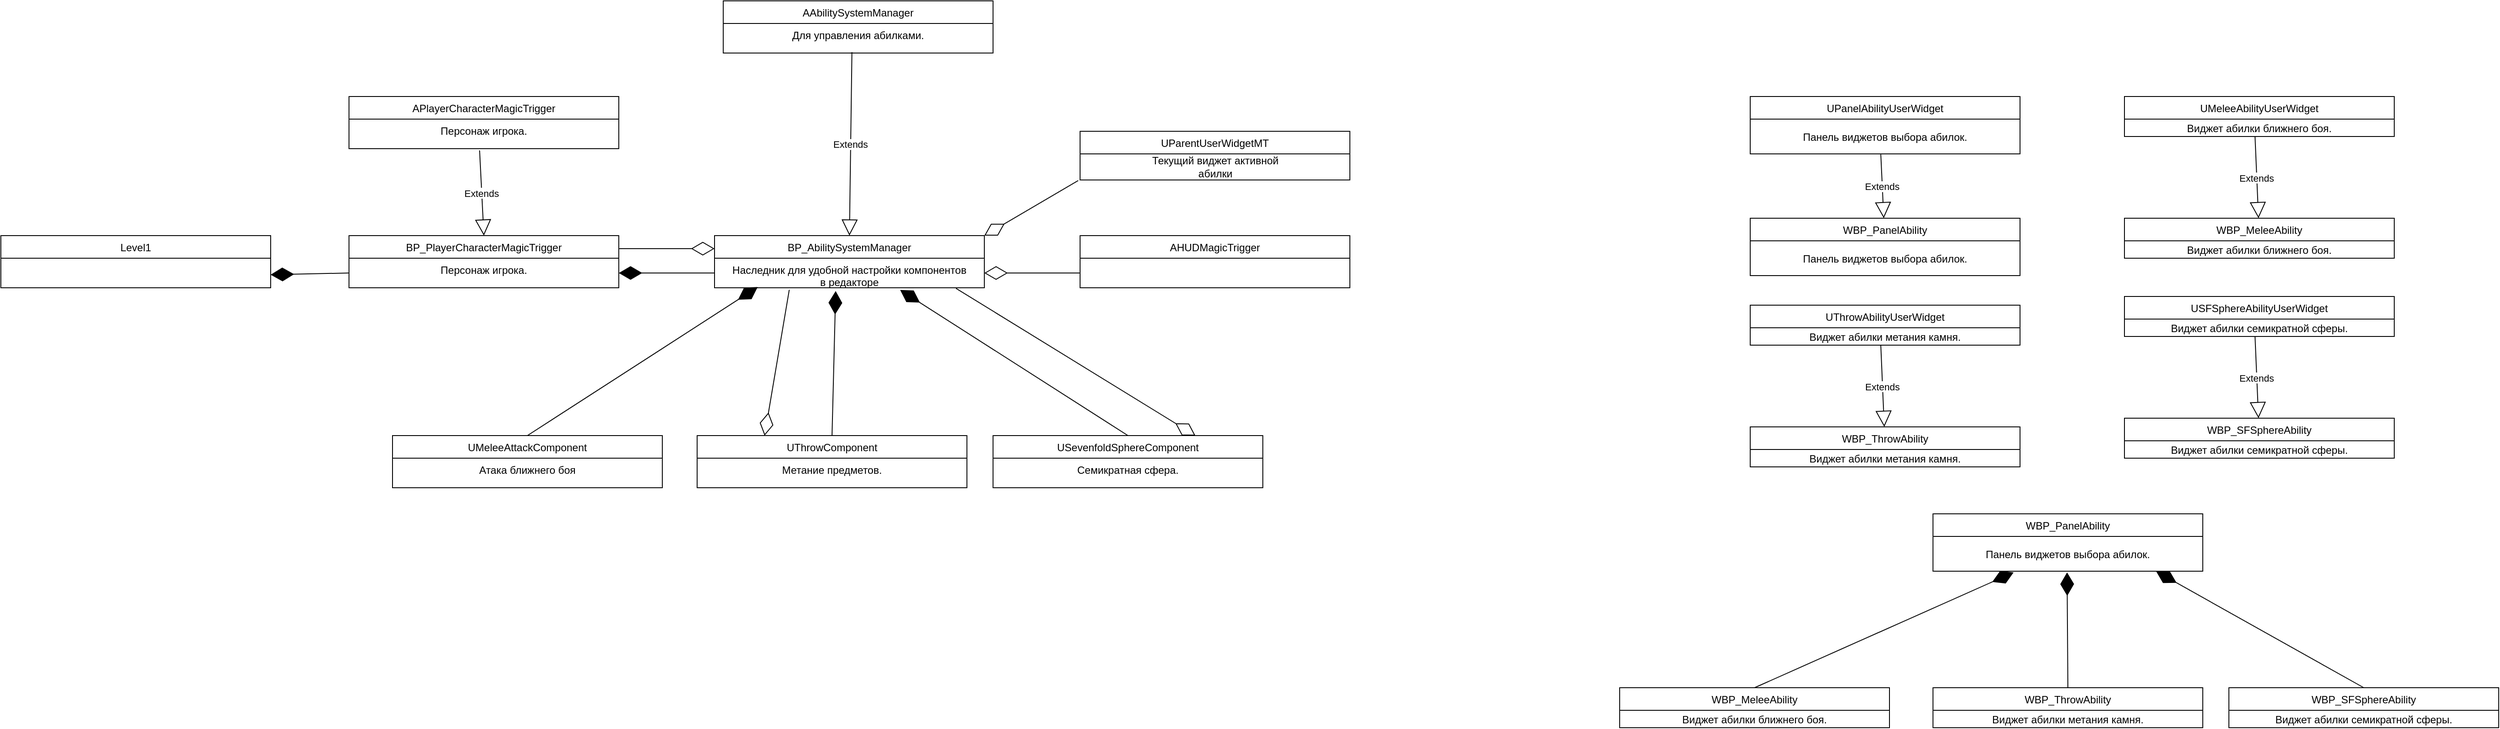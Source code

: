<mxfile version="14.9.6" type="device"><diagram id="C5RBs43oDa-KdzZeNtuy" name="Page-1"><mxGraphModel dx="1941" dy="1233" grid="1" gridSize="10" guides="1" tooltips="1" connect="1" arrows="1" fold="1" page="1" pageScale="1" pageWidth="3300" pageHeight="2339" math="0" shadow="0"><root><mxCell id="WIyWlLk6GJQsqaUBKTNV-0"/><mxCell id="WIyWlLk6GJQsqaUBKTNV-1" parent="WIyWlLk6GJQsqaUBKTNV-0"/><mxCell id="UR6c5UDp2w_daaQFRH1F-0" value="AAbilitySystemManager" style="swimlane;fontStyle=0;childLayout=stackLayout;horizontal=1;startSize=26;fillColor=none;horizontalStack=0;resizeParent=1;resizeParentMax=0;resizeLast=0;collapsible=0;marginBottom=0;html=0;autosize=0;" parent="WIyWlLk6GJQsqaUBKTNV-1" vertex="1"><mxGeometry x="870" y="30" width="310" height="60" as="geometry"><mxRectangle x="90" y="150" width="420" height="26" as="alternateBounds"/></mxGeometry></mxCell><mxCell id="UR6c5UDp2w_daaQFRH1F-1" value="Для управления абилками." style="text;strokeColor=none;fillColor=none;align=center;verticalAlign=top;spacingLeft=4;spacingRight=4;overflow=hidden;rotatable=0;points=[[0,0.5],[1,0.5]];portConstraint=eastwest;collapsible=0;" parent="UR6c5UDp2w_daaQFRH1F-0" vertex="1"><mxGeometry y="26" width="310" height="34" as="geometry"/></mxCell><mxCell id="UR6c5UDp2w_daaQFRH1F-2" value="Extends" style="endArrow=block;endSize=16;endFill=0;startFill=1;anchorPointDirection=1;fixDash=0;metaEdit=0;entryX=0.5;entryY=0;entryDx=0;entryDy=0;fontStyle=0;exitX=0.477;exitY=0.971;exitDx=0;exitDy=0;exitPerimeter=0;" parent="WIyWlLk6GJQsqaUBKTNV-1" source="UR6c5UDp2w_daaQFRH1F-1" target="9wAqRy2PyRdFLSqHidpc-0" edge="1"><mxGeometry width="160" relative="1" as="geometry"><mxPoint x="1310" y="180" as="sourcePoint"/><mxPoint x="1210" y="274" as="targetPoint"/></mxGeometry></mxCell><mxCell id="UR6c5UDp2w_daaQFRH1F-3" value="" style="endArrow=diamondThin;endFill=0;endSize=24;html=1;exitX=0.277;exitY=1.069;exitDx=0;exitDy=0;exitPerimeter=0;entryX=0.25;entryY=0;entryDx=0;entryDy=0;" parent="WIyWlLk6GJQsqaUBKTNV-1" source="9wAqRy2PyRdFLSqHidpc-1" target="9wAqRy2PyRdFLSqHidpc-16" edge="1"><mxGeometry width="160" relative="1" as="geometry"><mxPoint x="940.0" y="390" as="sourcePoint"/><mxPoint x="940" y="510" as="targetPoint"/></mxGeometry></mxCell><mxCell id="9wAqRy2PyRdFLSqHidpc-0" value="BP_AbilitySystemManager" style="swimlane;fontStyle=0;childLayout=stackLayout;horizontal=1;startSize=26;fillColor=none;horizontalStack=0;resizeParent=1;resizeParentMax=0;resizeLast=0;collapsible=0;marginBottom=0;html=0;autosize=0;" parent="WIyWlLk6GJQsqaUBKTNV-1" vertex="1"><mxGeometry x="860" y="300" width="310" height="60" as="geometry"><mxRectangle x="90" y="150" width="420" height="26" as="alternateBounds"/></mxGeometry></mxCell><mxCell id="9wAqRy2PyRdFLSqHidpc-1" value="Наследник для удобной настройки компонентов &#10;в редакторе" style="text;strokeColor=none;fillColor=none;align=center;verticalAlign=top;spacingLeft=4;spacingRight=4;overflow=hidden;rotatable=0;points=[[0,0.5],[1,0.5]];portConstraint=eastwest;collapsible=0;" parent="9wAqRy2PyRdFLSqHidpc-0" vertex="1"><mxGeometry y="26" width="310" height="34" as="geometry"/></mxCell><mxCell id="9wAqRy2PyRdFLSqHidpc-2" value="APlayerCharacterMagicTrigger" style="swimlane;fontStyle=0;childLayout=stackLayout;horizontal=1;startSize=26;fillColor=none;horizontalStack=0;resizeParent=1;resizeParentMax=0;resizeLast=0;collapsible=0;marginBottom=0;html=0;autosize=0;" parent="WIyWlLk6GJQsqaUBKTNV-1" vertex="1"><mxGeometry x="440" y="140" width="310" height="60" as="geometry"><mxRectangle x="90" y="150" width="420" height="26" as="alternateBounds"/></mxGeometry></mxCell><mxCell id="9wAqRy2PyRdFLSqHidpc-3" value="Персонаж игрока." style="text;strokeColor=none;fillColor=none;align=center;verticalAlign=top;spacingLeft=4;spacingRight=4;overflow=hidden;rotatable=0;points=[[0,0.5],[1,0.5]];portConstraint=eastwest;collapsible=0;" parent="9wAqRy2PyRdFLSqHidpc-2" vertex="1"><mxGeometry y="26" width="310" height="34" as="geometry"/></mxCell><mxCell id="9wAqRy2PyRdFLSqHidpc-4" value="" style="endArrow=diamondThin;endFill=1;endSize=24;html=1;exitX=0;exitY=0.5;exitDx=0;exitDy=0;entryX=1;entryY=0.5;entryDx=0;entryDy=0;" parent="WIyWlLk6GJQsqaUBKTNV-1" source="9wAqRy2PyRdFLSqHidpc-1" target="9wAqRy2PyRdFLSqHidpc-6" edge="1"><mxGeometry width="160" relative="1" as="geometry"><mxPoint x="860" y="540" as="sourcePoint"/><mxPoint x="780" y="410" as="targetPoint"/><Array as="points"><mxPoint x="790" y="343"/></Array></mxGeometry></mxCell><mxCell id="9wAqRy2PyRdFLSqHidpc-5" value="BP_PlayerCharacterMagicTrigger" style="swimlane;fontStyle=0;childLayout=stackLayout;horizontal=1;startSize=26;fillColor=none;horizontalStack=0;resizeParent=1;resizeParentMax=0;resizeLast=0;collapsible=0;marginBottom=0;html=0;autosize=0;" parent="WIyWlLk6GJQsqaUBKTNV-1" vertex="1"><mxGeometry x="440" y="300" width="310" height="60" as="geometry"><mxRectangle x="90" y="150" width="420" height="26" as="alternateBounds"/></mxGeometry></mxCell><mxCell id="9wAqRy2PyRdFLSqHidpc-6" value="Персонаж игрока." style="text;strokeColor=none;fillColor=none;align=center;verticalAlign=top;spacingLeft=4;spacingRight=4;overflow=hidden;rotatable=0;points=[[0,0.5],[1,0.5]];portConstraint=eastwest;collapsible=0;" parent="9wAqRy2PyRdFLSqHidpc-5" vertex="1"><mxGeometry y="26" width="310" height="34" as="geometry"/></mxCell><mxCell id="9wAqRy2PyRdFLSqHidpc-7" value="Extends" style="endArrow=block;endSize=16;endFill=0;startFill=1;anchorPointDirection=1;fixDash=0;metaEdit=0;entryX=0.5;entryY=0;entryDx=0;entryDy=0;fontStyle=0;exitX=0.484;exitY=1.059;exitDx=0;exitDy=0;exitPerimeter=0;" parent="WIyWlLk6GJQsqaUBKTNV-1" source="9wAqRy2PyRdFLSqHidpc-3" target="9wAqRy2PyRdFLSqHidpc-5" edge="1"><mxGeometry width="160" relative="1" as="geometry"><mxPoint x="600.0" y="240.004" as="sourcePoint"/><mxPoint x="607.13" y="340.99" as="targetPoint"/></mxGeometry></mxCell><mxCell id="9wAqRy2PyRdFLSqHidpc-9" value="Level1" style="swimlane;fontStyle=0;childLayout=stackLayout;horizontal=1;startSize=26;fillColor=none;horizontalStack=0;resizeParent=1;resizeParentMax=0;resizeLast=0;collapsible=0;marginBottom=0;html=0;autosize=0;" parent="WIyWlLk6GJQsqaUBKTNV-1" vertex="1"><mxGeometry x="40" y="300" width="310" height="60" as="geometry"><mxRectangle x="90" y="150" width="420" height="26" as="alternateBounds"/></mxGeometry></mxCell><mxCell id="9wAqRy2PyRdFLSqHidpc-11" value="" style="endArrow=diamondThin;endFill=1;endSize=24;html=1;entryX=1;entryY=0.75;entryDx=0;entryDy=0;exitX=0;exitY=0.5;exitDx=0;exitDy=0;" parent="WIyWlLk6GJQsqaUBKTNV-1" source="9wAqRy2PyRdFLSqHidpc-6" target="9wAqRy2PyRdFLSqHidpc-9" edge="1"><mxGeometry width="160" relative="1" as="geometry"><mxPoint x="690" y="400" as="sourcePoint"/><mxPoint x="570" y="400" as="targetPoint"/></mxGeometry></mxCell><mxCell id="9wAqRy2PyRdFLSqHidpc-12" value="UMeleeAttackComponent" style="swimlane;fontStyle=0;childLayout=stackLayout;horizontal=1;startSize=26;fillColor=none;horizontalStack=0;resizeParent=1;resizeParentMax=0;resizeLast=0;collapsible=0;marginBottom=0;html=0;autosize=0;" parent="WIyWlLk6GJQsqaUBKTNV-1" vertex="1"><mxGeometry x="490" y="530" width="310" height="60" as="geometry"><mxRectangle x="90" y="150" width="420" height="26" as="alternateBounds"/></mxGeometry></mxCell><mxCell id="9wAqRy2PyRdFLSqHidpc-13" value="Атака ближнего боя" style="text;strokeColor=none;fillColor=none;align=center;verticalAlign=top;spacingLeft=4;spacingRight=4;overflow=hidden;rotatable=0;points=[[0,0.5],[1,0.5]];portConstraint=eastwest;collapsible=0;" parent="9wAqRy2PyRdFLSqHidpc-12" vertex="1"><mxGeometry y="26" width="310" height="34" as="geometry"/></mxCell><mxCell id="9wAqRy2PyRdFLSqHidpc-15" value="" style="endArrow=diamondThin;endFill=1;endSize=24;html=1;entryX=0.16;entryY=0.974;entryDx=0;entryDy=0;entryPerimeter=0;exitX=0.5;exitY=0;exitDx=0;exitDy=0;" parent="WIyWlLk6GJQsqaUBKTNV-1" source="9wAqRy2PyRdFLSqHidpc-12" target="9wAqRy2PyRdFLSqHidpc-1" edge="1"><mxGeometry width="160" relative="1" as="geometry"><mxPoint x="710" y="430" as="sourcePoint"/><mxPoint x="680" y="470" as="targetPoint"/></mxGeometry></mxCell><mxCell id="9wAqRy2PyRdFLSqHidpc-16" value="UThrowComponent" style="swimlane;fontStyle=0;childLayout=stackLayout;horizontal=1;startSize=26;fillColor=none;horizontalStack=0;resizeParent=1;resizeParentMax=0;resizeLast=0;collapsible=0;marginBottom=0;html=0;autosize=0;" parent="WIyWlLk6GJQsqaUBKTNV-1" vertex="1"><mxGeometry x="840" y="530" width="310" height="60" as="geometry"><mxRectangle x="90" y="150" width="420" height="26" as="alternateBounds"/></mxGeometry></mxCell><mxCell id="9wAqRy2PyRdFLSqHidpc-17" value="Метание предметов." style="text;strokeColor=none;fillColor=none;align=center;verticalAlign=top;spacingLeft=4;spacingRight=4;overflow=hidden;rotatable=0;points=[[0,0.5],[1,0.5]];portConstraint=eastwest;collapsible=0;" parent="9wAqRy2PyRdFLSqHidpc-16" vertex="1"><mxGeometry y="26" width="310" height="34" as="geometry"/></mxCell><mxCell id="9wAqRy2PyRdFLSqHidpc-18" value="" style="endArrow=diamondThin;endFill=1;endSize=24;html=1;entryX=0.449;entryY=1.112;entryDx=0;entryDy=0;entryPerimeter=0;exitX=0.5;exitY=0;exitDx=0;exitDy=0;" parent="WIyWlLk6GJQsqaUBKTNV-1" source="9wAqRy2PyRdFLSqHidpc-16" target="9wAqRy2PyRdFLSqHidpc-1" edge="1"><mxGeometry width="160" relative="1" as="geometry"><mxPoint x="810" y="540" as="sourcePoint"/><mxPoint x="1084.6" y="369.116" as="targetPoint"/></mxGeometry></mxCell><mxCell id="9wAqRy2PyRdFLSqHidpc-19" value="USevenfoldSphereComponent" style="swimlane;fontStyle=0;childLayout=stackLayout;horizontal=1;startSize=26;fillColor=none;horizontalStack=0;resizeParent=1;resizeParentMax=0;resizeLast=0;collapsible=0;marginBottom=0;html=0;autosize=0;" parent="WIyWlLk6GJQsqaUBKTNV-1" vertex="1"><mxGeometry x="1180" y="530" width="310" height="60" as="geometry"><mxRectangle x="90" y="150" width="420" height="26" as="alternateBounds"/></mxGeometry></mxCell><mxCell id="9wAqRy2PyRdFLSqHidpc-20" value="Семикратная сфера." style="text;strokeColor=none;fillColor=none;align=center;verticalAlign=top;spacingLeft=4;spacingRight=4;overflow=hidden;rotatable=0;points=[[0,0.5],[1,0.5]];portConstraint=eastwest;collapsible=0;" parent="9wAqRy2PyRdFLSqHidpc-19" vertex="1"><mxGeometry y="26" width="310" height="34" as="geometry"/></mxCell><mxCell id="9wAqRy2PyRdFLSqHidpc-21" value="" style="endArrow=diamondThin;endFill=1;endSize=24;html=1;entryX=0.688;entryY=1.074;entryDx=0;entryDy=0;entryPerimeter=0;exitX=0.5;exitY=0;exitDx=0;exitDy=0;" parent="WIyWlLk6GJQsqaUBKTNV-1" source="9wAqRy2PyRdFLSqHidpc-19" target="9wAqRy2PyRdFLSqHidpc-1" edge="1"><mxGeometry width="160" relative="1" as="geometry"><mxPoint x="1250" y="516.19" as="sourcePoint"/><mxPoint x="1254.19" y="349.998" as="targetPoint"/></mxGeometry></mxCell><mxCell id="9wAqRy2PyRdFLSqHidpc-23" value="" style="endArrow=diamondThin;endFill=0;endSize=24;html=1;exitX=0.895;exitY=1.02;exitDx=0;exitDy=0;exitPerimeter=0;entryX=0.75;entryY=0;entryDx=0;entryDy=0;" parent="WIyWlLk6GJQsqaUBKTNV-1" source="9wAqRy2PyRdFLSqHidpc-1" target="9wAqRy2PyRdFLSqHidpc-19" edge="1"><mxGeometry width="160" relative="1" as="geometry"><mxPoint x="1388.37" y="329.996" as="sourcePoint"/><mxPoint x="1360" y="497.65" as="targetPoint"/></mxGeometry></mxCell><mxCell id="9wAqRy2PyRdFLSqHidpc-24" value="" style="endArrow=diamondThin;endFill=0;endSize=24;html=1;exitX=1;exitY=0.25;exitDx=0;exitDy=0;entryX=0;entryY=0.25;entryDx=0;entryDy=0;" parent="WIyWlLk6GJQsqaUBKTNV-1" source="9wAqRy2PyRdFLSqHidpc-5" target="9wAqRy2PyRdFLSqHidpc-0" edge="1"><mxGeometry width="160" relative="1" as="geometry"><mxPoint x="828.37" y="89.996" as="sourcePoint"/><mxPoint x="800" y="257.65" as="targetPoint"/></mxGeometry></mxCell><mxCell id="9wAqRy2PyRdFLSqHidpc-25" value="AHUDMagicTrigger" style="swimlane;fontStyle=0;childLayout=stackLayout;horizontal=1;startSize=26;fillColor=none;horizontalStack=0;resizeParent=1;resizeParentMax=0;resizeLast=0;collapsible=0;marginBottom=0;html=0;autosize=0;" parent="WIyWlLk6GJQsqaUBKTNV-1" vertex="1"><mxGeometry x="1280" y="300" width="310" height="60" as="geometry"><mxRectangle x="90" y="150" width="420" height="26" as="alternateBounds"/></mxGeometry></mxCell><mxCell id="9wAqRy2PyRdFLSqHidpc-27" value="" style="endArrow=diamondThin;endFill=0;endSize=24;html=1;exitX=0;exitY=0.5;exitDx=0;exitDy=0;entryX=1;entryY=0.5;entryDx=0;entryDy=0;" parent="WIyWlLk6GJQsqaUBKTNV-1" target="9wAqRy2PyRdFLSqHidpc-1" edge="1"><mxGeometry width="160" relative="1" as="geometry"><mxPoint x="1280" y="343" as="sourcePoint"/><mxPoint x="1410" y="242" as="targetPoint"/></mxGeometry></mxCell><mxCell id="Qj4kXKgjnRuV2naX1ub--0" value="UPanelAbilityUserWidget" style="swimlane;fontStyle=0;childLayout=stackLayout;horizontal=1;startSize=26;fillColor=none;horizontalStack=0;resizeParent=1;resizeParentMax=0;resizeLast=0;collapsible=0;marginBottom=0;html=0;autosize=0;" vertex="1" parent="WIyWlLk6GJQsqaUBKTNV-1"><mxGeometry x="2050" y="140" width="310" height="66" as="geometry"><mxRectangle x="90" y="150" width="420" height="26" as="alternateBounds"/></mxGeometry></mxCell><mxCell id="Qj4kXKgjnRuV2naX1ub--1" value="Панель виджетов выбора абилок." style="text;align=center;verticalAlign=middle;resizable=0;points=[];autosize=1;strokeColor=none;" vertex="1" parent="Qj4kXKgjnRuV2naX1ub--0"><mxGeometry y="26" width="310" height="40" as="geometry"/></mxCell><mxCell id="Qj4kXKgjnRuV2naX1ub--4" value="WBP_PanelAbility" style="swimlane;fontStyle=0;childLayout=stackLayout;horizontal=1;startSize=26;fillColor=none;horizontalStack=0;resizeParent=1;resizeParentMax=0;resizeLast=0;collapsible=0;marginBottom=0;html=0;autosize=0;" vertex="1" parent="WIyWlLk6GJQsqaUBKTNV-1"><mxGeometry x="2050" y="280" width="310" height="66" as="geometry"><mxRectangle x="90" y="150" width="420" height="26" as="alternateBounds"/></mxGeometry></mxCell><mxCell id="Qj4kXKgjnRuV2naX1ub--5" value="Панель виджетов выбора абилок." style="text;align=center;verticalAlign=middle;resizable=0;points=[];autosize=1;strokeColor=none;" vertex="1" parent="Qj4kXKgjnRuV2naX1ub--4"><mxGeometry y="26" width="310" height="40" as="geometry"/></mxCell><mxCell id="Qj4kXKgjnRuV2naX1ub--6" value="Extends" style="endArrow=block;endSize=16;endFill=0;startFill=1;anchorPointDirection=1;fixDash=0;metaEdit=0;fontStyle=0;exitX=0.484;exitY=1.015;exitDx=0;exitDy=0;exitPerimeter=0;" edge="1" parent="WIyWlLk6GJQsqaUBKTNV-1" source="Qj4kXKgjnRuV2naX1ub--1" target="Qj4kXKgjnRuV2naX1ub--4"><mxGeometry width="160" relative="1" as="geometry"><mxPoint x="2182.87" y="220" as="sourcePoint"/><mxPoint x="2180" y="320.986" as="targetPoint"/></mxGeometry></mxCell><mxCell id="Qj4kXKgjnRuV2naX1ub--7" value="UMeleeAbilityUserWidget" style="swimlane;fontStyle=0;childLayout=stackLayout;horizontal=1;startSize=26;fillColor=none;horizontalStack=0;resizeParent=1;resizeParentMax=0;resizeLast=0;collapsible=0;marginBottom=0;html=0;autosize=0;" vertex="1" parent="WIyWlLk6GJQsqaUBKTNV-1"><mxGeometry x="2480" y="140" width="310" height="46" as="geometry"><mxRectangle x="90" y="150" width="420" height="26" as="alternateBounds"/></mxGeometry></mxCell><mxCell id="Qj4kXKgjnRuV2naX1ub--8" value="Виджет абилки ближнего боя." style="text;align=center;verticalAlign=middle;resizable=0;points=[];autosize=1;strokeColor=none;" vertex="1" parent="Qj4kXKgjnRuV2naX1ub--7"><mxGeometry y="26" width="310" height="20" as="geometry"/></mxCell><mxCell id="Qj4kXKgjnRuV2naX1ub--9" value="WBP_MeleeAbility" style="swimlane;fontStyle=0;childLayout=stackLayout;horizontal=1;startSize=26;fillColor=none;horizontalStack=0;resizeParent=1;resizeParentMax=0;resizeLast=0;collapsible=0;marginBottom=0;html=0;autosize=0;" vertex="1" parent="WIyWlLk6GJQsqaUBKTNV-1"><mxGeometry x="2480" y="280" width="310" height="46" as="geometry"><mxRectangle x="90" y="150" width="420" height="26" as="alternateBounds"/></mxGeometry></mxCell><mxCell id="Qj4kXKgjnRuV2naX1ub--10" value="Виджет абилки ближнего боя." style="text;align=center;verticalAlign=middle;resizable=0;points=[];autosize=1;strokeColor=none;" vertex="1" parent="Qj4kXKgjnRuV2naX1ub--9"><mxGeometry y="26" width="310" height="20" as="geometry"/></mxCell><mxCell id="Qj4kXKgjnRuV2naX1ub--11" value="Extends" style="endArrow=block;endSize=16;endFill=0;startFill=1;anchorPointDirection=1;fixDash=0;metaEdit=0;fontStyle=0;exitX=0.484;exitY=1.015;exitDx=0;exitDy=0;exitPerimeter=0;" edge="1" parent="WIyWlLk6GJQsqaUBKTNV-1" source="Qj4kXKgjnRuV2naX1ub--8" target="Qj4kXKgjnRuV2naX1ub--9"><mxGeometry width="160" relative="1" as="geometry"><mxPoint x="2612.87" y="220" as="sourcePoint"/><mxPoint x="2610" y="320.986" as="targetPoint"/></mxGeometry></mxCell><mxCell id="Qj4kXKgjnRuV2naX1ub--12" value="USFSphereAbilityUserWidget" style="swimlane;fontStyle=0;childLayout=stackLayout;horizontal=1;startSize=26;fillColor=none;horizontalStack=0;resizeParent=1;resizeParentMax=0;resizeLast=0;collapsible=0;marginBottom=0;html=0;autosize=0;" vertex="1" parent="WIyWlLk6GJQsqaUBKTNV-1"><mxGeometry x="2480" y="370" width="310" height="46" as="geometry"><mxRectangle x="90" y="150" width="420" height="26" as="alternateBounds"/></mxGeometry></mxCell><mxCell id="Qj4kXKgjnRuV2naX1ub--13" value="Виджет абилки семикратной сферы." style="text;align=center;verticalAlign=middle;resizable=0;points=[];autosize=1;strokeColor=none;" vertex="1" parent="Qj4kXKgjnRuV2naX1ub--12"><mxGeometry y="26" width="310" height="20" as="geometry"/></mxCell><mxCell id="Qj4kXKgjnRuV2naX1ub--14" value="WBP_SFSphereAbility" style="swimlane;fontStyle=0;childLayout=stackLayout;horizontal=1;startSize=26;fillColor=none;horizontalStack=0;resizeParent=1;resizeParentMax=0;resizeLast=0;collapsible=0;marginBottom=0;html=0;autosize=0;" vertex="1" parent="WIyWlLk6GJQsqaUBKTNV-1"><mxGeometry x="2480" y="510" width="310" height="46" as="geometry"><mxRectangle x="90" y="150" width="420" height="26" as="alternateBounds"/></mxGeometry></mxCell><mxCell id="Qj4kXKgjnRuV2naX1ub--15" value="Виджет абилки семикратной сферы." style="text;align=center;verticalAlign=middle;resizable=0;points=[];autosize=1;strokeColor=none;" vertex="1" parent="Qj4kXKgjnRuV2naX1ub--14"><mxGeometry y="26" width="310" height="20" as="geometry"/></mxCell><mxCell id="Qj4kXKgjnRuV2naX1ub--16" value="Extends" style="endArrow=block;endSize=16;endFill=0;startFill=1;anchorPointDirection=1;fixDash=0;metaEdit=0;fontStyle=0;exitX=0.484;exitY=1.015;exitDx=0;exitDy=0;exitPerimeter=0;" edge="1" parent="WIyWlLk6GJQsqaUBKTNV-1" source="Qj4kXKgjnRuV2naX1ub--13" target="Qj4kXKgjnRuV2naX1ub--14"><mxGeometry width="160" relative="1" as="geometry"><mxPoint x="2612.87" y="450" as="sourcePoint"/><mxPoint x="2610" y="550.986" as="targetPoint"/></mxGeometry></mxCell><mxCell id="Qj4kXKgjnRuV2naX1ub--17" value="UThrowAbilityUserWidget" style="swimlane;fontStyle=0;childLayout=stackLayout;horizontal=1;startSize=26;fillColor=none;horizontalStack=0;resizeParent=1;resizeParentMax=0;resizeLast=0;collapsible=0;marginBottom=0;html=0;autosize=0;" vertex="1" parent="WIyWlLk6GJQsqaUBKTNV-1"><mxGeometry x="2050" y="380" width="310" height="46" as="geometry"><mxRectangle x="90" y="150" width="420" height="26" as="alternateBounds"/></mxGeometry></mxCell><mxCell id="Qj4kXKgjnRuV2naX1ub--18" value="Виджет абилки метания камня." style="text;align=center;verticalAlign=middle;resizable=0;points=[];autosize=1;strokeColor=none;" vertex="1" parent="Qj4kXKgjnRuV2naX1ub--17"><mxGeometry y="26" width="310" height="20" as="geometry"/></mxCell><mxCell id="Qj4kXKgjnRuV2naX1ub--19" value="WBP_ThrowAbility" style="swimlane;fontStyle=0;childLayout=stackLayout;horizontal=1;startSize=26;fillColor=none;horizontalStack=0;resizeParent=1;resizeParentMax=0;resizeLast=0;collapsible=0;marginBottom=0;html=0;autosize=0;" vertex="1" parent="WIyWlLk6GJQsqaUBKTNV-1"><mxGeometry x="2050" y="520" width="310" height="46" as="geometry"><mxRectangle x="90" y="150" width="420" height="26" as="alternateBounds"/></mxGeometry></mxCell><mxCell id="Qj4kXKgjnRuV2naX1ub--20" value="Виджет абилки метания камня." style="text;align=center;verticalAlign=middle;resizable=0;points=[];autosize=1;strokeColor=none;" vertex="1" parent="Qj4kXKgjnRuV2naX1ub--19"><mxGeometry y="26" width="310" height="20" as="geometry"/></mxCell><mxCell id="Qj4kXKgjnRuV2naX1ub--21" value="Extends" style="endArrow=block;endSize=16;endFill=0;startFill=1;anchorPointDirection=1;fixDash=0;metaEdit=0;fontStyle=0;exitX=0.484;exitY=1.015;exitDx=0;exitDy=0;exitPerimeter=0;" edge="1" parent="WIyWlLk6GJQsqaUBKTNV-1" source="Qj4kXKgjnRuV2naX1ub--18" target="Qj4kXKgjnRuV2naX1ub--19"><mxGeometry width="160" relative="1" as="geometry"><mxPoint x="2182.87" y="460" as="sourcePoint"/><mxPoint x="2180" y="560.986" as="targetPoint"/></mxGeometry></mxCell><mxCell id="Qj4kXKgjnRuV2naX1ub--22" value="WBP_PanelAbility" style="swimlane;fontStyle=0;childLayout=stackLayout;horizontal=1;startSize=26;fillColor=none;horizontalStack=0;resizeParent=1;resizeParentMax=0;resizeLast=0;collapsible=0;marginBottom=0;html=0;autosize=0;" vertex="1" parent="WIyWlLk6GJQsqaUBKTNV-1"><mxGeometry x="2260" y="620" width="310" height="66" as="geometry"><mxRectangle x="90" y="150" width="420" height="26" as="alternateBounds"/></mxGeometry></mxCell><mxCell id="Qj4kXKgjnRuV2naX1ub--23" value="Панель виджетов выбора абилок." style="text;align=center;verticalAlign=middle;resizable=0;points=[];autosize=1;strokeColor=none;" vertex="1" parent="Qj4kXKgjnRuV2naX1ub--22"><mxGeometry y="26" width="310" height="40" as="geometry"/></mxCell><mxCell id="Qj4kXKgjnRuV2naX1ub--24" value="WBP_MeleeAbility" style="swimlane;fontStyle=0;childLayout=stackLayout;horizontal=1;startSize=26;fillColor=none;horizontalStack=0;resizeParent=1;resizeParentMax=0;resizeLast=0;collapsible=0;marginBottom=0;html=0;autosize=0;" vertex="1" parent="WIyWlLk6GJQsqaUBKTNV-1"><mxGeometry x="1900" y="820" width="310" height="46" as="geometry"><mxRectangle x="90" y="150" width="420" height="26" as="alternateBounds"/></mxGeometry></mxCell><mxCell id="Qj4kXKgjnRuV2naX1ub--25" value="Виджет абилки ближнего боя." style="text;align=center;verticalAlign=middle;resizable=0;points=[];autosize=1;strokeColor=none;" vertex="1" parent="Qj4kXKgjnRuV2naX1ub--24"><mxGeometry y="26" width="310" height="20" as="geometry"/></mxCell><mxCell id="Qj4kXKgjnRuV2naX1ub--26" value="WBP_ThrowAbility" style="swimlane;fontStyle=0;childLayout=stackLayout;horizontal=1;startSize=26;fillColor=none;horizontalStack=0;resizeParent=1;resizeParentMax=0;resizeLast=0;collapsible=0;marginBottom=0;html=0;autosize=0;" vertex="1" parent="WIyWlLk6GJQsqaUBKTNV-1"><mxGeometry x="2260" y="820" width="310" height="46" as="geometry"><mxRectangle x="90" y="150" width="420" height="26" as="alternateBounds"/></mxGeometry></mxCell><mxCell id="Qj4kXKgjnRuV2naX1ub--27" value="Виджет абилки метания камня." style="text;align=center;verticalAlign=middle;resizable=0;points=[];autosize=1;strokeColor=none;" vertex="1" parent="Qj4kXKgjnRuV2naX1ub--26"><mxGeometry y="26" width="310" height="20" as="geometry"/></mxCell><mxCell id="Qj4kXKgjnRuV2naX1ub--28" value="WBP_SFSphereAbility" style="swimlane;fontStyle=0;childLayout=stackLayout;horizontal=1;startSize=26;fillColor=none;horizontalStack=0;resizeParent=1;resizeParentMax=0;resizeLast=0;collapsible=0;marginBottom=0;html=0;autosize=0;" vertex="1" parent="WIyWlLk6GJQsqaUBKTNV-1"><mxGeometry x="2600" y="820" width="310" height="46" as="geometry"><mxRectangle x="90" y="150" width="420" height="26" as="alternateBounds"/></mxGeometry></mxCell><mxCell id="Qj4kXKgjnRuV2naX1ub--29" value="Виджет абилки семикратной сферы." style="text;align=center;verticalAlign=middle;resizable=0;points=[];autosize=1;strokeColor=none;" vertex="1" parent="Qj4kXKgjnRuV2naX1ub--28"><mxGeometry y="26" width="310" height="20" as="geometry"/></mxCell><mxCell id="Qj4kXKgjnRuV2naX1ub--30" value="" style="endArrow=diamondThin;endFill=1;endSize=24;html=1;exitX=0.5;exitY=0;exitDx=0;exitDy=0;entryX=0.299;entryY=1.034;entryDx=0;entryDy=0;entryPerimeter=0;" edge="1" parent="WIyWlLk6GJQsqaUBKTNV-1" source="Qj4kXKgjnRuV2naX1ub--24" target="Qj4kXKgjnRuV2naX1ub--23"><mxGeometry width="160" relative="1" as="geometry"><mxPoint x="2450" y="510" as="sourcePoint"/><mxPoint x="2340" y="510" as="targetPoint"/></mxGeometry></mxCell><mxCell id="Qj4kXKgjnRuV2naX1ub--33" value="" style="endArrow=diamondThin;endFill=1;endSize=24;html=1;exitX=0.5;exitY=0;exitDx=0;exitDy=0;entryX=0.497;entryY=1.034;entryDx=0;entryDy=0;entryPerimeter=0;" edge="1" parent="WIyWlLk6GJQsqaUBKTNV-1" source="Qj4kXKgjnRuV2naX1ub--26" target="Qj4kXKgjnRuV2naX1ub--23"><mxGeometry width="160" relative="1" as="geometry"><mxPoint x="2360" y="510" as="sourcePoint"/><mxPoint x="2250" y="510" as="targetPoint"/></mxGeometry></mxCell><mxCell id="Qj4kXKgjnRuV2naX1ub--34" value="" style="endArrow=diamondThin;endFill=1;endSize=24;html=1;exitX=0.5;exitY=0;exitDx=0;exitDy=0;entryX=0.827;entryY=1.004;entryDx=0;entryDy=0;entryPerimeter=0;" edge="1" parent="WIyWlLk6GJQsqaUBKTNV-1" source="Qj4kXKgjnRuV2naX1ub--28" target="Qj4kXKgjnRuV2naX1ub--23"><mxGeometry width="160" relative="1" as="geometry"><mxPoint x="2360" y="510" as="sourcePoint"/><mxPoint x="2250" y="510" as="targetPoint"/></mxGeometry></mxCell><mxCell id="Qj4kXKgjnRuV2naX1ub--35" value="UParentUserWidgetMT" style="swimlane;fontStyle=0;childLayout=stackLayout;horizontal=1;startSize=26;fillColor=none;horizontalStack=0;resizeParent=1;resizeParentMax=0;resizeLast=0;collapsible=0;marginBottom=0;html=0;autosize=0;" vertex="1" parent="WIyWlLk6GJQsqaUBKTNV-1"><mxGeometry x="1280" y="180" width="310" height="56" as="geometry"><mxRectangle x="90" y="150" width="420" height="26" as="alternateBounds"/></mxGeometry></mxCell><mxCell id="Qj4kXKgjnRuV2naX1ub--36" value="Текущий виджет активной&lt;br&gt;абилки" style="text;html=1;align=center;verticalAlign=middle;resizable=0;points=[];autosize=1;strokeColor=none;" vertex="1" parent="Qj4kXKgjnRuV2naX1ub--35"><mxGeometry y="26" width="310" height="30" as="geometry"/></mxCell><mxCell id="Qj4kXKgjnRuV2naX1ub--37" value="" style="endArrow=diamondThin;endFill=0;endSize=24;html=1;exitX=-0.007;exitY=1.024;exitDx=0;exitDy=0;entryX=1;entryY=0;entryDx=0;entryDy=0;exitPerimeter=0;" edge="1" parent="WIyWlLk6GJQsqaUBKTNV-1" source="Qj4kXKgjnRuV2naX1ub--36" target="9wAqRy2PyRdFLSqHidpc-0"><mxGeometry width="160" relative="1" as="geometry"><mxPoint x="1460" y="280" as="sourcePoint"/><mxPoint x="1350" y="280" as="targetPoint"/></mxGeometry></mxCell></root></mxGraphModel></diagram></mxfile>